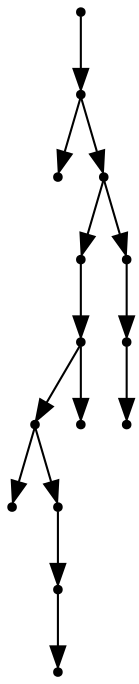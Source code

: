 digraph {
  14 [shape=point];
  13 [shape=point];
  0 [shape=point];
  12 [shape=point];
  8 [shape=point];
  7 [shape=point];
  5 [shape=point];
  1 [shape=point];
  4 [shape=point];
  3 [shape=point];
  2 [shape=point];
  6 [shape=point];
  11 [shape=point];
  10 [shape=point];
  9 [shape=point];
14 -> 13;
13 -> 0;
13 -> 12;
12 -> 8;
8 -> 7;
7 -> 5;
5 -> 1;
5 -> 4;
4 -> 3;
3 -> 2;
7 -> 6;
12 -> 11;
11 -> 10;
10 -> 9;
}
